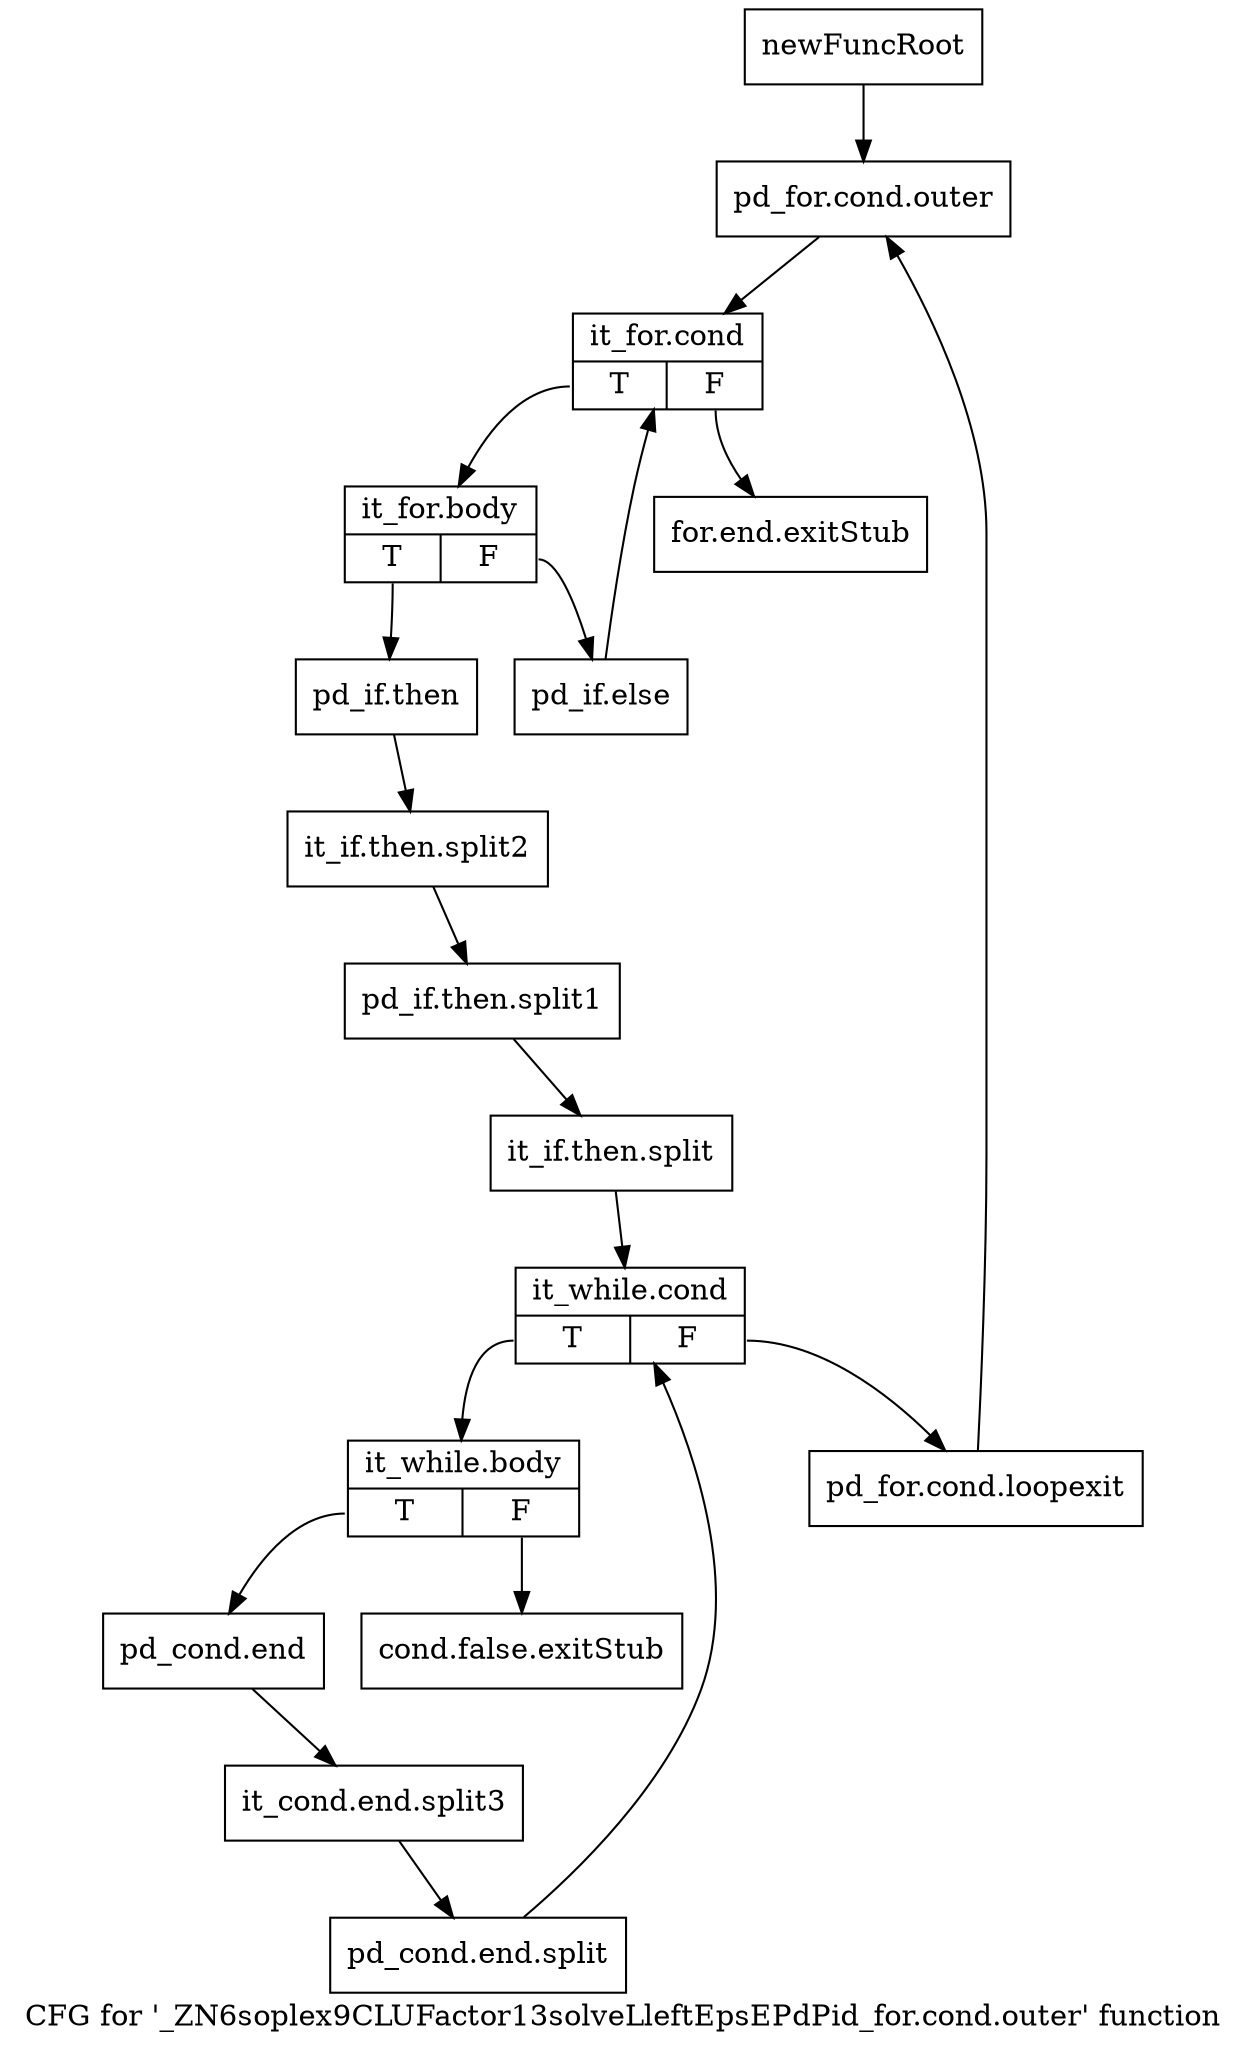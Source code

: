 digraph "CFG for '_ZN6soplex9CLUFactor13solveLleftEpsEPdPid_for.cond.outer' function" {
	label="CFG for '_ZN6soplex9CLUFactor13solveLleftEpsEPdPid_for.cond.outer' function";

	Node0x2d2c6a0 [shape=record,label="{newFuncRoot}"];
	Node0x2d2c6a0 -> Node0x2d2c790;
	Node0x2d2c6f0 [shape=record,label="{for.end.exitStub}"];
	Node0x2d2c740 [shape=record,label="{cond.false.exitStub}"];
	Node0x2d2c790 [shape=record,label="{pd_for.cond.outer}"];
	Node0x2d2c790 -> Node0x2d2c7e0;
	Node0x2d2c7e0 [shape=record,label="{it_for.cond|{<s0>T|<s1>F}}"];
	Node0x2d2c7e0:s0 -> Node0x2d2c830;
	Node0x2d2c7e0:s1 -> Node0x2d2c6f0;
	Node0x2d2c830 [shape=record,label="{it_for.body|{<s0>T|<s1>F}}"];
	Node0x2d2c830:s0 -> Node0x2d2c8d0;
	Node0x2d2c830:s1 -> Node0x2d2c880;
	Node0x2d2c880 [shape=record,label="{pd_if.else}"];
	Node0x2d2c880 -> Node0x2d2c7e0;
	Node0x2d2c8d0 [shape=record,label="{pd_if.then}"];
	Node0x2d2c8d0 -> Node0x2d2bfc0;
	Node0x2d2bfc0 [shape=record,label="{it_if.then.split2}"];
	Node0x2d2bfc0 -> Node0x33f7a20;
	Node0x33f7a20 [shape=record,label="{pd_if.then.split1}"];
	Node0x33f7a20 -> Node0x2d2c0b0;
	Node0x2d2c0b0 [shape=record,label="{it_if.then.split}"];
	Node0x2d2c0b0 -> Node0x2d2c920;
	Node0x2d2c920 [shape=record,label="{it_while.cond|{<s0>T|<s1>F}}"];
	Node0x2d2c920:s0 -> Node0x2d2c9c0;
	Node0x2d2c920:s1 -> Node0x2d2c970;
	Node0x2d2c970 [shape=record,label="{pd_for.cond.loopexit}"];
	Node0x2d2c970 -> Node0x2d2c790;
	Node0x2d2c9c0 [shape=record,label="{it_while.body|{<s0>T|<s1>F}}"];
	Node0x2d2c9c0:s0 -> Node0x2d2ca10;
	Node0x2d2c9c0:s1 -> Node0x2d2c740;
	Node0x2d2ca10 [shape=record,label="{pd_cond.end}"];
	Node0x2d2ca10 -> Node0x2d2bf70;
	Node0x2d2bf70 [shape=record,label="{it_cond.end.split3}"];
	Node0x2d2bf70 -> Node0x2d2c010;
	Node0x2d2c010 [shape=record,label="{pd_cond.end.split}"];
	Node0x2d2c010 -> Node0x2d2c920;
}
